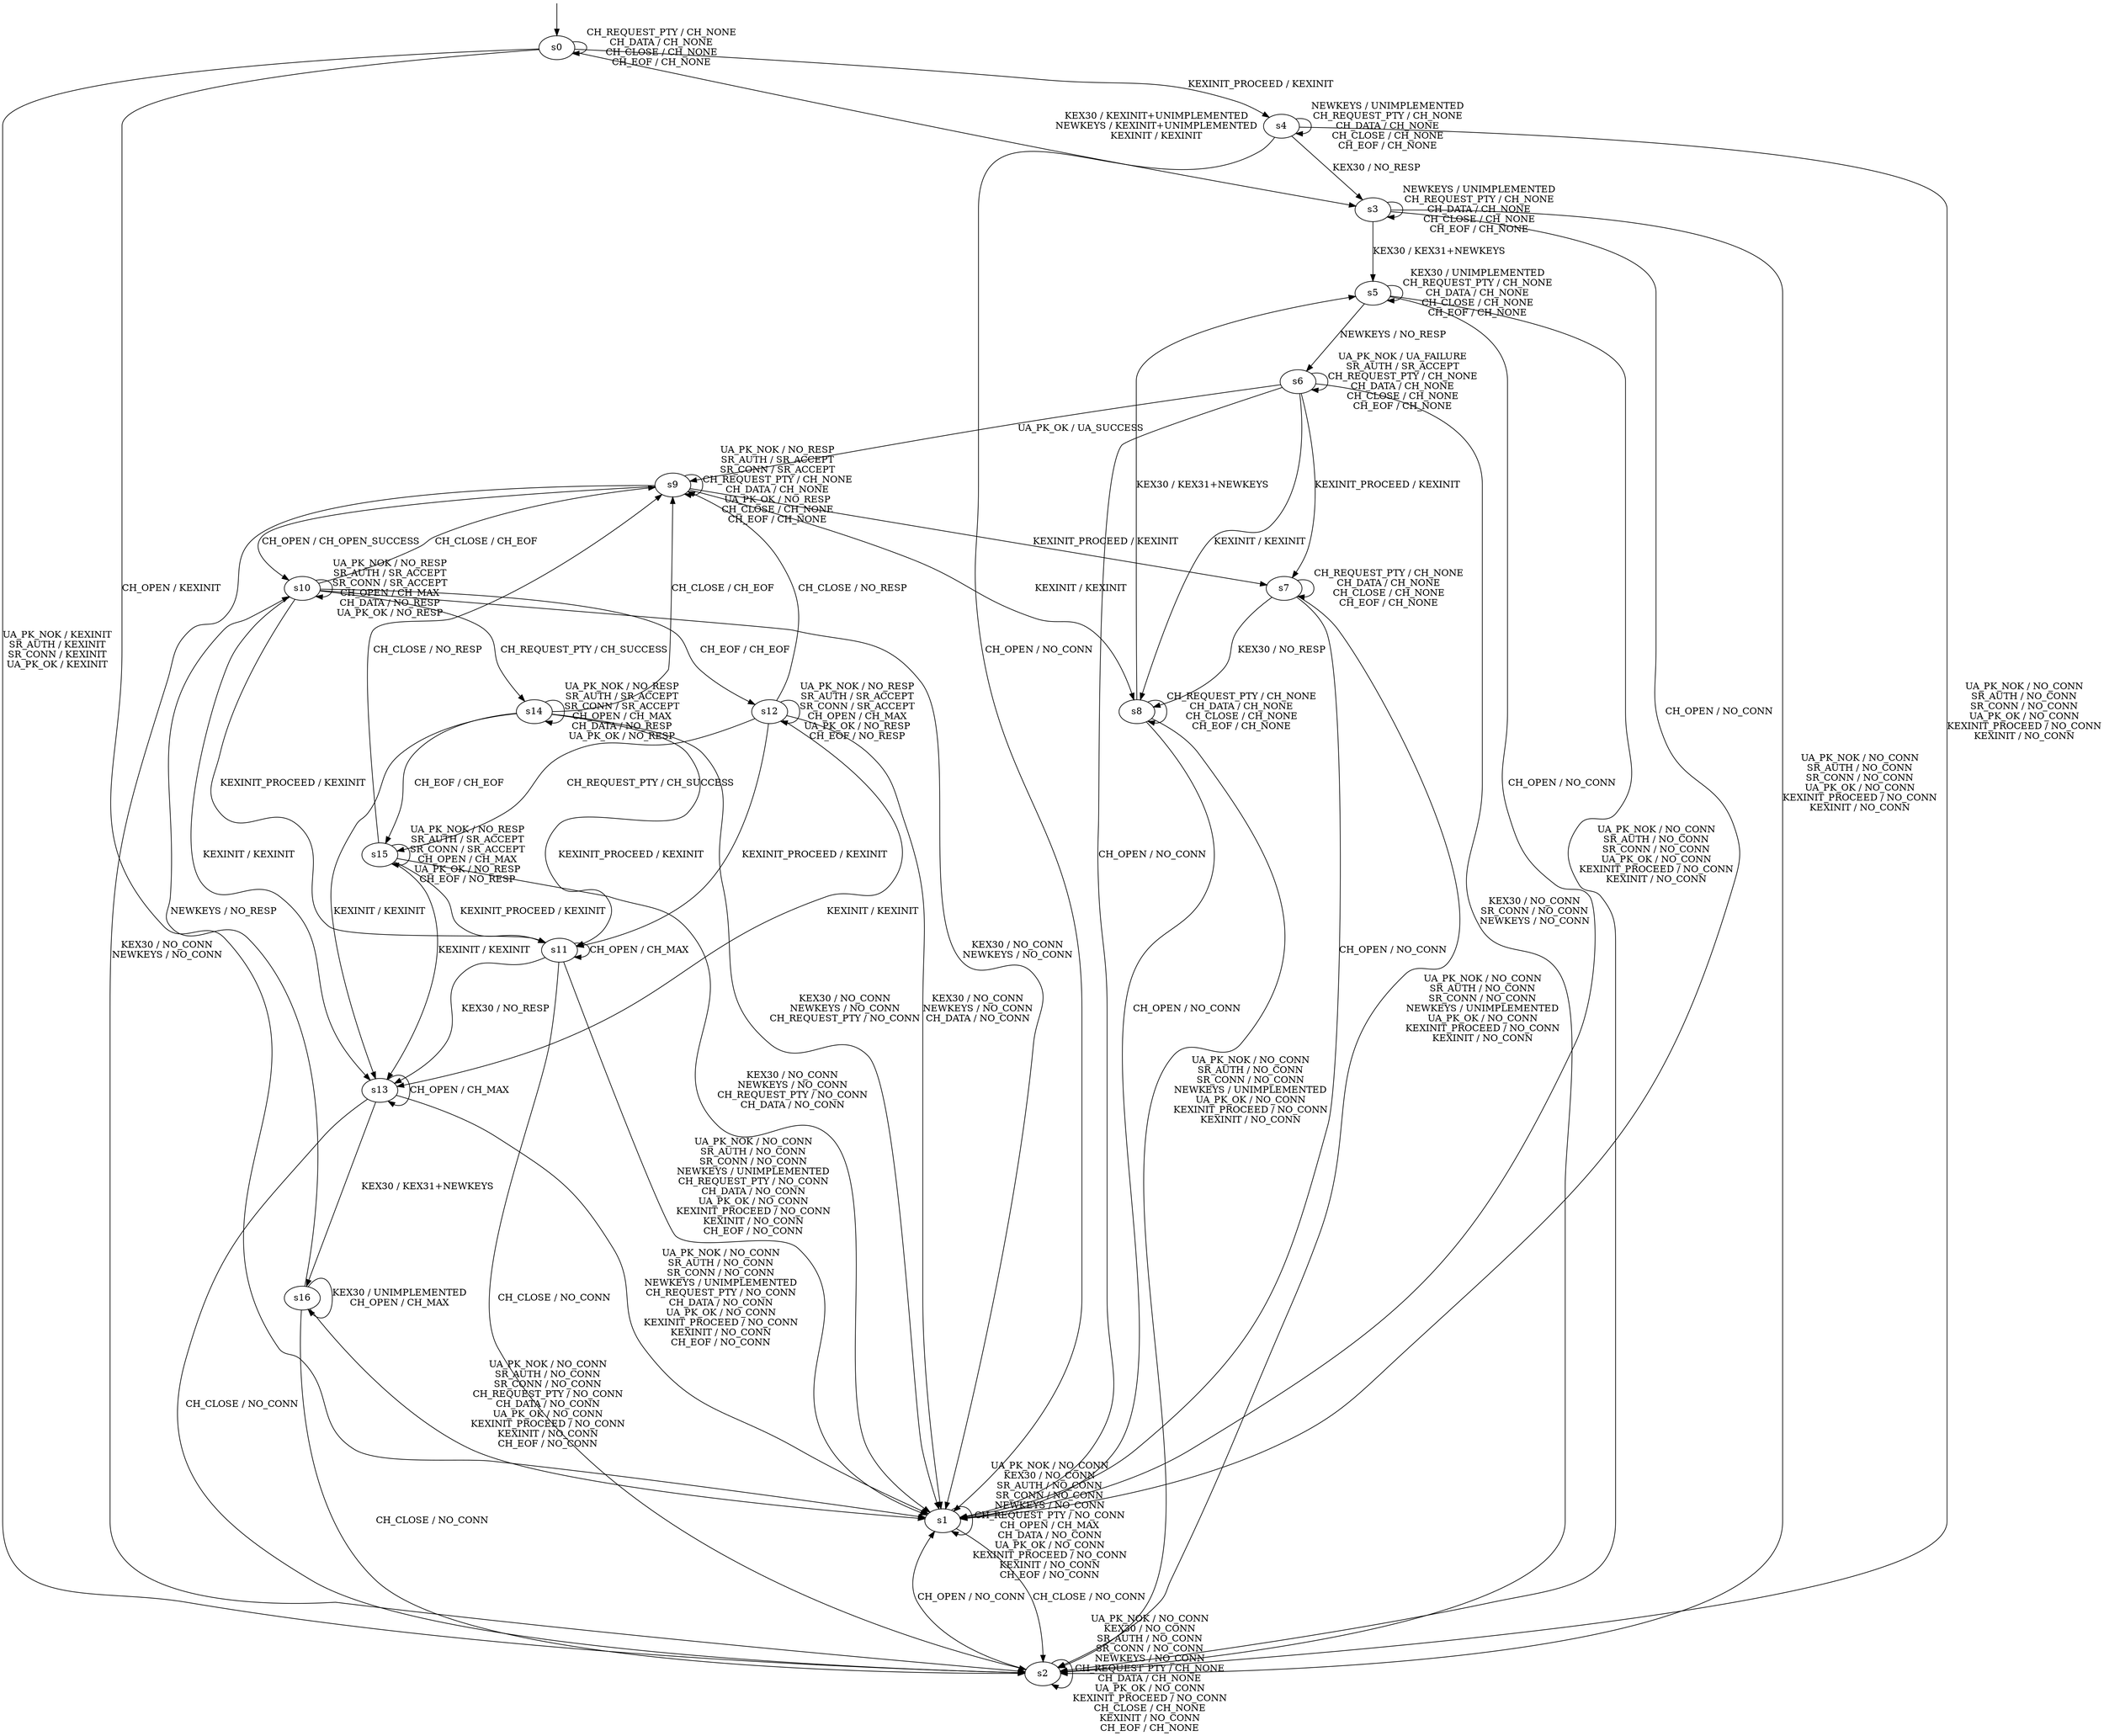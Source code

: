 digraph G {
label="";
s0;
s1;
s2;
s3;
s4;
s5;
s6;
s7;
s8;
s9;
s10;
s11;
s12;
s13;
s14;
s15;
s16;
s0 [label="s0"];
s0 -> s2  [label="UA_PK_NOK / KEXINIT
SR_AUTH / KEXINIT
SR_CONN / KEXINIT
UA_PK_OK / KEXINIT"];
s0 -> s3  [label="KEX30 / KEXINIT+UNIMPLEMENTED
NEWKEYS / KEXINIT+UNIMPLEMENTED
KEXINIT / KEXINIT"];
s0 -> s0  [label="CH_REQUEST_PTY / CH_NONE
CH_DATA / CH_NONE
CH_CLOSE / CH_NONE
CH_EOF / CH_NONE"];
s0 -> s1  [label="CH_OPEN / KEXINIT"];
s0 -> s4  [label="KEXINIT_PROCEED / KEXINIT"];
s1 [label="s1"];
s1 -> s1  [label="UA_PK_NOK / NO_CONN
KEX30 / NO_CONN
SR_AUTH / NO_CONN
SR_CONN / NO_CONN
NEWKEYS / NO_CONN
CH_REQUEST_PTY / NO_CONN
CH_OPEN / CH_MAX
CH_DATA / NO_CONN
UA_PK_OK / NO_CONN
KEXINIT_PROCEED / NO_CONN
KEXINIT / NO_CONN
CH_EOF / NO_CONN"];
s1 -> s2  [label="CH_CLOSE / NO_CONN"];
s2 [label="s2"];
s2 -> s2  [label="UA_PK_NOK / NO_CONN
KEX30 / NO_CONN
SR_AUTH / NO_CONN
SR_CONN / NO_CONN
NEWKEYS / NO_CONN
CH_REQUEST_PTY / CH_NONE
CH_DATA / CH_NONE
UA_PK_OK / NO_CONN
KEXINIT_PROCEED / NO_CONN
CH_CLOSE / CH_NONE
KEXINIT / NO_CONN
CH_EOF / CH_NONE"];
s2 -> s1  [label="CH_OPEN / NO_CONN"];
s3 [label="s3"];
s3 -> s2  [label="UA_PK_NOK / NO_CONN
SR_AUTH / NO_CONN
SR_CONN / NO_CONN
UA_PK_OK / NO_CONN
KEXINIT_PROCEED / NO_CONN
KEXINIT / NO_CONN"];
s3 -> s5  [label="KEX30 / KEX31+NEWKEYS"];
s3 -> s3  [label="NEWKEYS / UNIMPLEMENTED
CH_REQUEST_PTY / CH_NONE
CH_DATA / CH_NONE
CH_CLOSE / CH_NONE
CH_EOF / CH_NONE"];
s3 -> s1  [label="CH_OPEN / NO_CONN"];
s4 [label="s4"];
s4 -> s2  [label="UA_PK_NOK / NO_CONN
SR_AUTH / NO_CONN
SR_CONN / NO_CONN
UA_PK_OK / NO_CONN
KEXINIT_PROCEED / NO_CONN
KEXINIT / NO_CONN"];
s4 -> s3  [label="KEX30 / NO_RESP"];
s4 -> s4  [label="NEWKEYS / UNIMPLEMENTED
CH_REQUEST_PTY / CH_NONE
CH_DATA / CH_NONE
CH_CLOSE / CH_NONE
CH_EOF / CH_NONE"];
s4 -> s1  [label="CH_OPEN / NO_CONN"];
s5 [label="s5"];
s5 -> s2  [label="UA_PK_NOK / NO_CONN
SR_AUTH / NO_CONN
SR_CONN / NO_CONN
UA_PK_OK / NO_CONN
KEXINIT_PROCEED / NO_CONN
KEXINIT / NO_CONN"];
s5 -> s5  [label="KEX30 / UNIMPLEMENTED
CH_REQUEST_PTY / CH_NONE
CH_DATA / CH_NONE
CH_CLOSE / CH_NONE
CH_EOF / CH_NONE"];
s5 -> s6  [label="NEWKEYS / NO_RESP"];
s5 -> s1  [label="CH_OPEN / NO_CONN"];
s6 [label="s6"];
s6 -> s6  [label="UA_PK_NOK / UA_FAILURE
SR_AUTH / SR_ACCEPT
CH_REQUEST_PTY / CH_NONE
CH_DATA / CH_NONE
CH_CLOSE / CH_NONE
CH_EOF / CH_NONE"];
s6 -> s2  [label="KEX30 / NO_CONN
SR_CONN / NO_CONN
NEWKEYS / NO_CONN"];
s6 -> s1  [label="CH_OPEN / NO_CONN"];
s6 -> s9  [label="UA_PK_OK / UA_SUCCESS"];
s6 -> s7  [label="KEXINIT_PROCEED / KEXINIT"];
s6 -> s8  [label="KEXINIT / KEXINIT"];
s7 [label="s7"];
s7 -> s2  [label="UA_PK_NOK / NO_CONN
SR_AUTH / NO_CONN
SR_CONN / NO_CONN
NEWKEYS / UNIMPLEMENTED
UA_PK_OK / NO_CONN
KEXINIT_PROCEED / NO_CONN
KEXINIT / NO_CONN"];
s7 -> s8  [label="KEX30 / NO_RESP"];
s7 -> s7  [label="CH_REQUEST_PTY / CH_NONE
CH_DATA / CH_NONE
CH_CLOSE / CH_NONE
CH_EOF / CH_NONE"];
s7 -> s1  [label="CH_OPEN / NO_CONN"];
s8 [label="s8"];
s8 -> s2  [label="UA_PK_NOK / NO_CONN
SR_AUTH / NO_CONN
SR_CONN / NO_CONN
NEWKEYS / UNIMPLEMENTED
UA_PK_OK / NO_CONN
KEXINIT_PROCEED / NO_CONN
KEXINIT / NO_CONN"];
s8 -> s5  [label="KEX30 / KEX31+NEWKEYS"];
s8 -> s8  [label="CH_REQUEST_PTY / CH_NONE
CH_DATA / CH_NONE
CH_CLOSE / CH_NONE
CH_EOF / CH_NONE"];
s8 -> s1  [label="CH_OPEN / NO_CONN"];
s9 [label="s9"];
s9 -> s9  [label="UA_PK_NOK / NO_RESP
SR_AUTH / SR_ACCEPT
SR_CONN / SR_ACCEPT
CH_REQUEST_PTY / CH_NONE
CH_DATA / CH_NONE
UA_PK_OK / NO_RESP
CH_CLOSE / CH_NONE
CH_EOF / CH_NONE"];
s9 -> s2  [label="KEX30 / NO_CONN
NEWKEYS / NO_CONN"];
s9 -> s10  [label="CH_OPEN / CH_OPEN_SUCCESS"];
s9 -> s7  [label="KEXINIT_PROCEED / KEXINIT"];
s9 -> s8  [label="KEXINIT / KEXINIT"];
s10 [label="s10"];
s10 -> s10  [label="UA_PK_NOK / NO_RESP
SR_AUTH / SR_ACCEPT
SR_CONN / SR_ACCEPT
CH_OPEN / CH_MAX
CH_DATA / NO_RESP
UA_PK_OK / NO_RESP"];
s10 -> s1  [label="KEX30 / NO_CONN
NEWKEYS / NO_CONN"];
s10 -> s14  [label="CH_REQUEST_PTY / CH_SUCCESS"];
s10 -> s11  [label="KEXINIT_PROCEED / KEXINIT"];
s10 -> s9  [label="CH_CLOSE / CH_EOF"];
s10 -> s13  [label="KEXINIT / KEXINIT"];
s10 -> s12  [label="CH_EOF / CH_EOF"];
s11 [label="s11"];
s11 -> s1  [label="UA_PK_NOK / NO_CONN
SR_AUTH / NO_CONN
SR_CONN / NO_CONN
NEWKEYS / UNIMPLEMENTED
CH_REQUEST_PTY / NO_CONN
CH_DATA / NO_CONN
UA_PK_OK / NO_CONN
KEXINIT_PROCEED / NO_CONN
KEXINIT / NO_CONN
CH_EOF / NO_CONN"];
s11 -> s13  [label="KEX30 / NO_RESP"];
s11 -> s11  [label="CH_OPEN / CH_MAX"];
s11 -> s2  [label="CH_CLOSE / NO_CONN"];
s12 [label="s12"];
s12 -> s12  [label="UA_PK_NOK / NO_RESP
SR_AUTH / SR_ACCEPT
SR_CONN / SR_ACCEPT
CH_OPEN / CH_MAX
UA_PK_OK / NO_RESP
CH_EOF / NO_RESP"];
s12 -> s1  [label="KEX30 / NO_CONN
NEWKEYS / NO_CONN
CH_DATA / NO_CONN"];
s12 -> s15  [label="CH_REQUEST_PTY / CH_SUCCESS"];
s12 -> s11  [label="KEXINIT_PROCEED / KEXINIT"];
s12 -> s9  [label="CH_CLOSE / NO_RESP"];
s12 -> s13  [label="KEXINIT / KEXINIT"];
s13 [label="s13"];
s13 -> s1  [label="UA_PK_NOK / NO_CONN
SR_AUTH / NO_CONN
SR_CONN / NO_CONN
NEWKEYS / UNIMPLEMENTED
CH_REQUEST_PTY / NO_CONN
CH_DATA / NO_CONN
UA_PK_OK / NO_CONN
KEXINIT_PROCEED / NO_CONN
KEXINIT / NO_CONN
CH_EOF / NO_CONN"];
s13 -> s16  [label="KEX30 / KEX31+NEWKEYS"];
s13 -> s13  [label="CH_OPEN / CH_MAX"];
s13 -> s2  [label="CH_CLOSE / NO_CONN"];
s14 [label="s14"];
s14 -> s14  [label="UA_PK_NOK / NO_RESP
SR_AUTH / SR_ACCEPT
SR_CONN / SR_ACCEPT
CH_OPEN / CH_MAX
CH_DATA / NO_RESP
UA_PK_OK / NO_RESP"];
s14 -> s1  [label="KEX30 / NO_CONN
NEWKEYS / NO_CONN
CH_REQUEST_PTY / NO_CONN"];
s14 -> s11  [label="KEXINIT_PROCEED / KEXINIT"];
s14 -> s9  [label="CH_CLOSE / CH_EOF"];
s14 -> s13  [label="KEXINIT / KEXINIT"];
s14 -> s15  [label="CH_EOF / CH_EOF"];
s15 [label="s15"];
s15 -> s15  [label="UA_PK_NOK / NO_RESP
SR_AUTH / SR_ACCEPT
SR_CONN / SR_ACCEPT
CH_OPEN / CH_MAX
UA_PK_OK / NO_RESP
CH_EOF / NO_RESP"];
s15 -> s1  [label="KEX30 / NO_CONN
NEWKEYS / NO_CONN
CH_REQUEST_PTY / NO_CONN
CH_DATA / NO_CONN"];
s15 -> s11  [label="KEXINIT_PROCEED / KEXINIT"];
s15 -> s9  [label="CH_CLOSE / NO_RESP"];
s15 -> s13  [label="KEXINIT / KEXINIT"];
s16 [label="s16"];
s16 -> s1  [label="UA_PK_NOK / NO_CONN
SR_AUTH / NO_CONN
SR_CONN / NO_CONN
CH_REQUEST_PTY / NO_CONN
CH_DATA / NO_CONN
UA_PK_OK / NO_CONN
KEXINIT_PROCEED / NO_CONN
KEXINIT / NO_CONN
CH_EOF / NO_CONN"];
s16 -> s16  [label="KEX30 / UNIMPLEMENTED
CH_OPEN / CH_MAX"];
s16 -> s10  [label="NEWKEYS / NO_RESP"];
s16 -> s2  [label="CH_CLOSE / NO_CONN"];
__start0 [height="0", label="", shape="none", width="0"];
__start0 -> s0;
}
